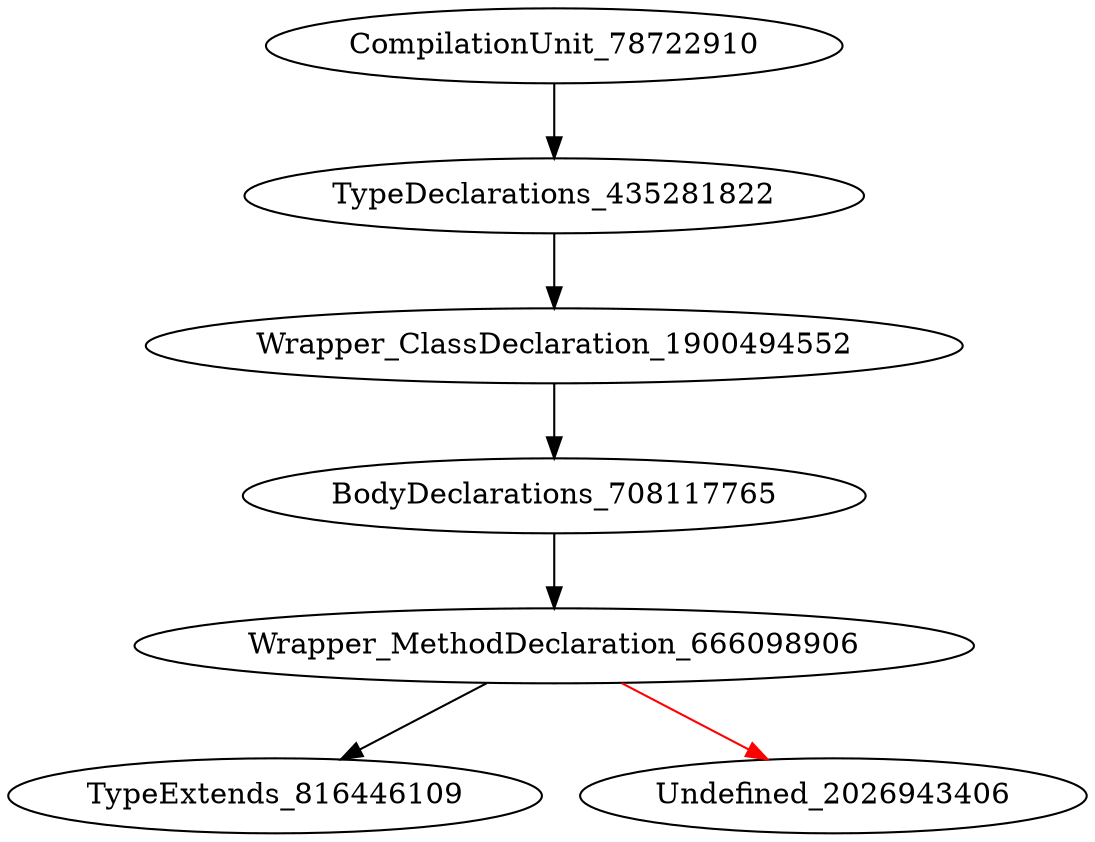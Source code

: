 digraph {
CompilationUnit_78722910 -> TypeDeclarations_435281822
TypeDeclarations_435281822 -> Wrapper_ClassDeclaration_1900494552
Wrapper_ClassDeclaration_1900494552 -> BodyDeclarations_708117765
BodyDeclarations_708117765 -> Wrapper_MethodDeclaration_666098906
Wrapper_MethodDeclaration_666098906 -> TypeExtends_816446109
Wrapper_MethodDeclaration_666098906 -> Undefined_2026943406 [color = red] 
}